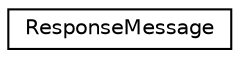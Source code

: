 digraph "Graphical Class Hierarchy"
{
 // LATEX_PDF_SIZE
  edge [fontname="Helvetica",fontsize="10",labelfontname="Helvetica",labelfontsize="10"];
  node [fontname="Helvetica",fontsize="10",shape=record];
  rankdir="LR";
  Node0 [label="ResponseMessage",height=0.2,width=0.4,color="black", fillcolor="white", style="filled",URL="$struct_response_message.html",tooltip="Structure for storing and processing data from the STM32 configuration response message protocol Shor..."];
}
